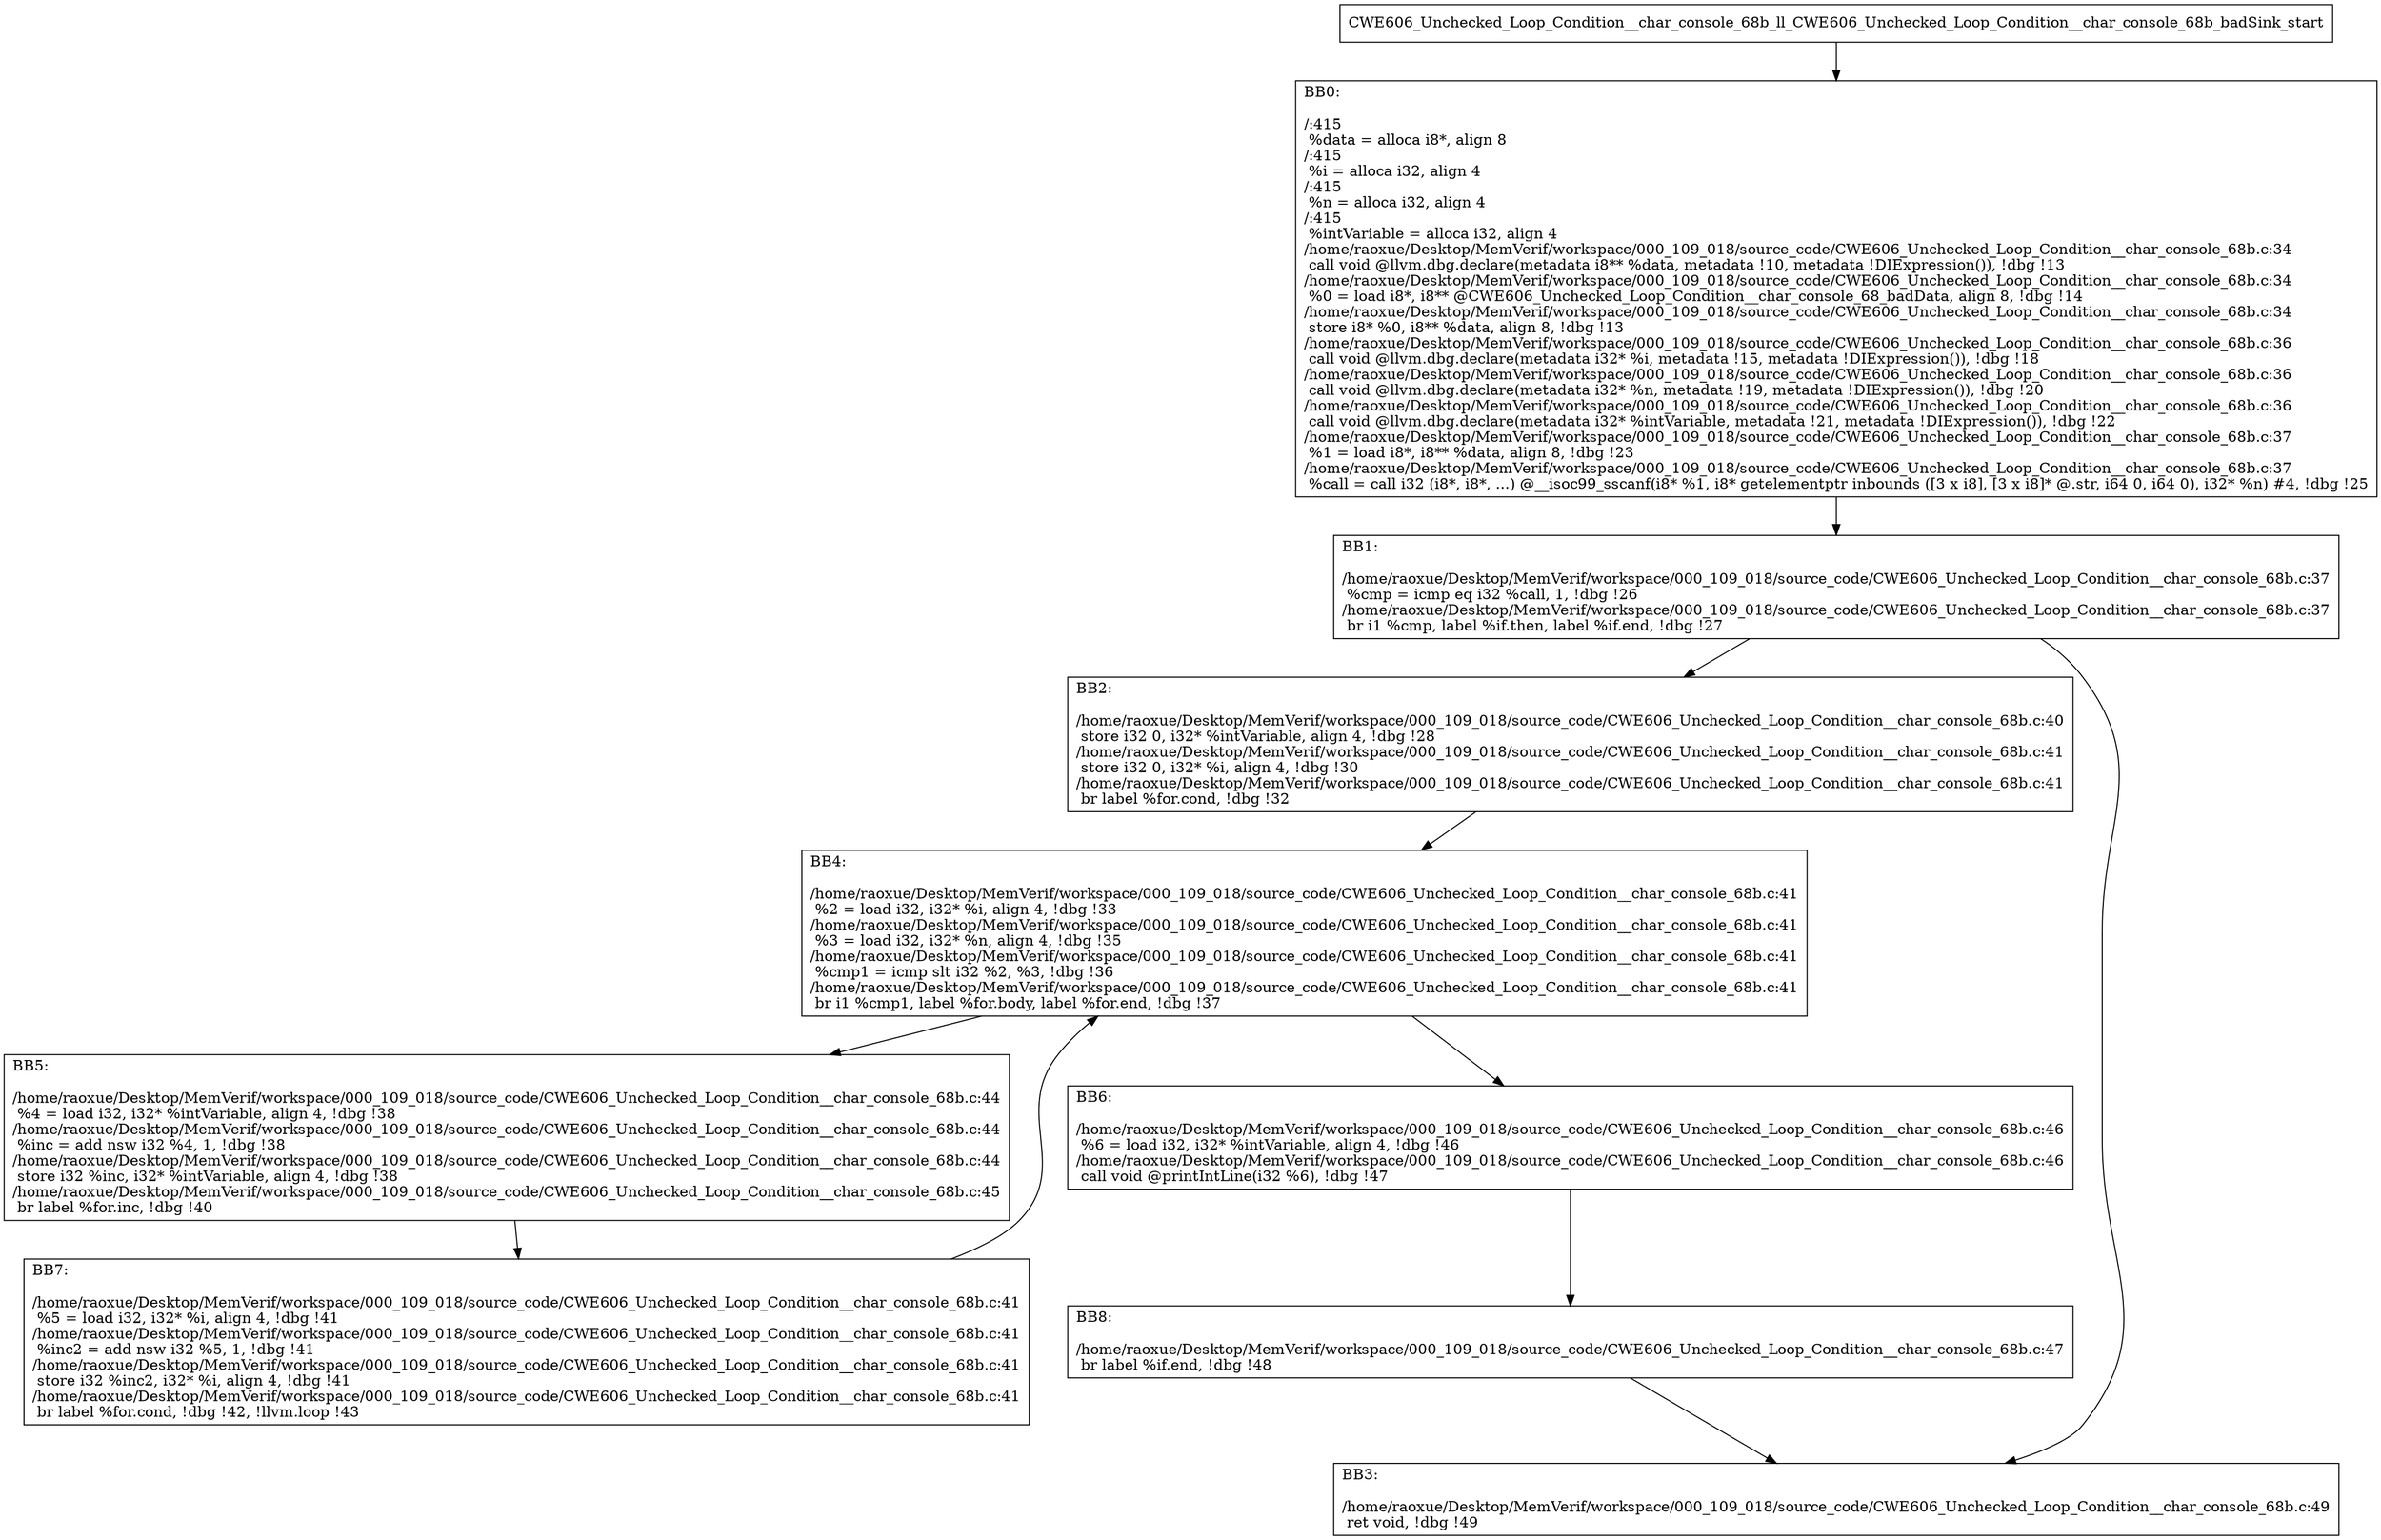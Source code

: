 digraph "CFG for'CWE606_Unchecked_Loop_Condition__char_console_68b_ll_CWE606_Unchecked_Loop_Condition__char_console_68b_badSink' function" {
	BBCWE606_Unchecked_Loop_Condition__char_console_68b_ll_CWE606_Unchecked_Loop_Condition__char_console_68b_badSink_start[shape=record,label="{CWE606_Unchecked_Loop_Condition__char_console_68b_ll_CWE606_Unchecked_Loop_Condition__char_console_68b_badSink_start}"];
	BBCWE606_Unchecked_Loop_Condition__char_console_68b_ll_CWE606_Unchecked_Loop_Condition__char_console_68b_badSink_start-> CWE606_Unchecked_Loop_Condition__char_console_68b_ll_CWE606_Unchecked_Loop_Condition__char_console_68b_badSinkBB0;
	CWE606_Unchecked_Loop_Condition__char_console_68b_ll_CWE606_Unchecked_Loop_Condition__char_console_68b_badSinkBB0 [shape=record, label="{BB0:\l\l/:415\l
  %data = alloca i8*, align 8\l
/:415\l
  %i = alloca i32, align 4\l
/:415\l
  %n = alloca i32, align 4\l
/:415\l
  %intVariable = alloca i32, align 4\l
/home/raoxue/Desktop/MemVerif/workspace/000_109_018/source_code/CWE606_Unchecked_Loop_Condition__char_console_68b.c:34\l
  call void @llvm.dbg.declare(metadata i8** %data, metadata !10, metadata !DIExpression()), !dbg !13\l
/home/raoxue/Desktop/MemVerif/workspace/000_109_018/source_code/CWE606_Unchecked_Loop_Condition__char_console_68b.c:34\l
  %0 = load i8*, i8** @CWE606_Unchecked_Loop_Condition__char_console_68_badData, align 8, !dbg !14\l
/home/raoxue/Desktop/MemVerif/workspace/000_109_018/source_code/CWE606_Unchecked_Loop_Condition__char_console_68b.c:34\l
  store i8* %0, i8** %data, align 8, !dbg !13\l
/home/raoxue/Desktop/MemVerif/workspace/000_109_018/source_code/CWE606_Unchecked_Loop_Condition__char_console_68b.c:36\l
  call void @llvm.dbg.declare(metadata i32* %i, metadata !15, metadata !DIExpression()), !dbg !18\l
/home/raoxue/Desktop/MemVerif/workspace/000_109_018/source_code/CWE606_Unchecked_Loop_Condition__char_console_68b.c:36\l
  call void @llvm.dbg.declare(metadata i32* %n, metadata !19, metadata !DIExpression()), !dbg !20\l
/home/raoxue/Desktop/MemVerif/workspace/000_109_018/source_code/CWE606_Unchecked_Loop_Condition__char_console_68b.c:36\l
  call void @llvm.dbg.declare(metadata i32* %intVariable, metadata !21, metadata !DIExpression()), !dbg !22\l
/home/raoxue/Desktop/MemVerif/workspace/000_109_018/source_code/CWE606_Unchecked_Loop_Condition__char_console_68b.c:37\l
  %1 = load i8*, i8** %data, align 8, !dbg !23\l
/home/raoxue/Desktop/MemVerif/workspace/000_109_018/source_code/CWE606_Unchecked_Loop_Condition__char_console_68b.c:37\l
  %call = call i32 (i8*, i8*, ...) @__isoc99_sscanf(i8* %1, i8* getelementptr inbounds ([3 x i8], [3 x i8]* @.str, i64 0, i64 0), i32* %n) #4, !dbg !25\l
}"];
	CWE606_Unchecked_Loop_Condition__char_console_68b_ll_CWE606_Unchecked_Loop_Condition__char_console_68b_badSinkBB0-> CWE606_Unchecked_Loop_Condition__char_console_68b_ll_CWE606_Unchecked_Loop_Condition__char_console_68b_badSinkBB1;
	CWE606_Unchecked_Loop_Condition__char_console_68b_ll_CWE606_Unchecked_Loop_Condition__char_console_68b_badSinkBB1 [shape=record, label="{BB1:\l\l/home/raoxue/Desktop/MemVerif/workspace/000_109_018/source_code/CWE606_Unchecked_Loop_Condition__char_console_68b.c:37\l
  %cmp = icmp eq i32 %call, 1, !dbg !26\l
/home/raoxue/Desktop/MemVerif/workspace/000_109_018/source_code/CWE606_Unchecked_Loop_Condition__char_console_68b.c:37\l
  br i1 %cmp, label %if.then, label %if.end, !dbg !27\l
}"];
	CWE606_Unchecked_Loop_Condition__char_console_68b_ll_CWE606_Unchecked_Loop_Condition__char_console_68b_badSinkBB1-> CWE606_Unchecked_Loop_Condition__char_console_68b_ll_CWE606_Unchecked_Loop_Condition__char_console_68b_badSinkBB2;
	CWE606_Unchecked_Loop_Condition__char_console_68b_ll_CWE606_Unchecked_Loop_Condition__char_console_68b_badSinkBB1-> CWE606_Unchecked_Loop_Condition__char_console_68b_ll_CWE606_Unchecked_Loop_Condition__char_console_68b_badSinkBB3;
	CWE606_Unchecked_Loop_Condition__char_console_68b_ll_CWE606_Unchecked_Loop_Condition__char_console_68b_badSinkBB2 [shape=record, label="{BB2:\l\l/home/raoxue/Desktop/MemVerif/workspace/000_109_018/source_code/CWE606_Unchecked_Loop_Condition__char_console_68b.c:40\l
  store i32 0, i32* %intVariable, align 4, !dbg !28\l
/home/raoxue/Desktop/MemVerif/workspace/000_109_018/source_code/CWE606_Unchecked_Loop_Condition__char_console_68b.c:41\l
  store i32 0, i32* %i, align 4, !dbg !30\l
/home/raoxue/Desktop/MemVerif/workspace/000_109_018/source_code/CWE606_Unchecked_Loop_Condition__char_console_68b.c:41\l
  br label %for.cond, !dbg !32\l
}"];
	CWE606_Unchecked_Loop_Condition__char_console_68b_ll_CWE606_Unchecked_Loop_Condition__char_console_68b_badSinkBB2-> CWE606_Unchecked_Loop_Condition__char_console_68b_ll_CWE606_Unchecked_Loop_Condition__char_console_68b_badSinkBB4;
	CWE606_Unchecked_Loop_Condition__char_console_68b_ll_CWE606_Unchecked_Loop_Condition__char_console_68b_badSinkBB4 [shape=record, label="{BB4:\l\l/home/raoxue/Desktop/MemVerif/workspace/000_109_018/source_code/CWE606_Unchecked_Loop_Condition__char_console_68b.c:41\l
  %2 = load i32, i32* %i, align 4, !dbg !33\l
/home/raoxue/Desktop/MemVerif/workspace/000_109_018/source_code/CWE606_Unchecked_Loop_Condition__char_console_68b.c:41\l
  %3 = load i32, i32* %n, align 4, !dbg !35\l
/home/raoxue/Desktop/MemVerif/workspace/000_109_018/source_code/CWE606_Unchecked_Loop_Condition__char_console_68b.c:41\l
  %cmp1 = icmp slt i32 %2, %3, !dbg !36\l
/home/raoxue/Desktop/MemVerif/workspace/000_109_018/source_code/CWE606_Unchecked_Loop_Condition__char_console_68b.c:41\l
  br i1 %cmp1, label %for.body, label %for.end, !dbg !37\l
}"];
	CWE606_Unchecked_Loop_Condition__char_console_68b_ll_CWE606_Unchecked_Loop_Condition__char_console_68b_badSinkBB4-> CWE606_Unchecked_Loop_Condition__char_console_68b_ll_CWE606_Unchecked_Loop_Condition__char_console_68b_badSinkBB5;
	CWE606_Unchecked_Loop_Condition__char_console_68b_ll_CWE606_Unchecked_Loop_Condition__char_console_68b_badSinkBB4-> CWE606_Unchecked_Loop_Condition__char_console_68b_ll_CWE606_Unchecked_Loop_Condition__char_console_68b_badSinkBB6;
	CWE606_Unchecked_Loop_Condition__char_console_68b_ll_CWE606_Unchecked_Loop_Condition__char_console_68b_badSinkBB5 [shape=record, label="{BB5:\l\l/home/raoxue/Desktop/MemVerif/workspace/000_109_018/source_code/CWE606_Unchecked_Loop_Condition__char_console_68b.c:44\l
  %4 = load i32, i32* %intVariable, align 4, !dbg !38\l
/home/raoxue/Desktop/MemVerif/workspace/000_109_018/source_code/CWE606_Unchecked_Loop_Condition__char_console_68b.c:44\l
  %inc = add nsw i32 %4, 1, !dbg !38\l
/home/raoxue/Desktop/MemVerif/workspace/000_109_018/source_code/CWE606_Unchecked_Loop_Condition__char_console_68b.c:44\l
  store i32 %inc, i32* %intVariable, align 4, !dbg !38\l
/home/raoxue/Desktop/MemVerif/workspace/000_109_018/source_code/CWE606_Unchecked_Loop_Condition__char_console_68b.c:45\l
  br label %for.inc, !dbg !40\l
}"];
	CWE606_Unchecked_Loop_Condition__char_console_68b_ll_CWE606_Unchecked_Loop_Condition__char_console_68b_badSinkBB5-> CWE606_Unchecked_Loop_Condition__char_console_68b_ll_CWE606_Unchecked_Loop_Condition__char_console_68b_badSinkBB7;
	CWE606_Unchecked_Loop_Condition__char_console_68b_ll_CWE606_Unchecked_Loop_Condition__char_console_68b_badSinkBB7 [shape=record, label="{BB7:\l\l/home/raoxue/Desktop/MemVerif/workspace/000_109_018/source_code/CWE606_Unchecked_Loop_Condition__char_console_68b.c:41\l
  %5 = load i32, i32* %i, align 4, !dbg !41\l
/home/raoxue/Desktop/MemVerif/workspace/000_109_018/source_code/CWE606_Unchecked_Loop_Condition__char_console_68b.c:41\l
  %inc2 = add nsw i32 %5, 1, !dbg !41\l
/home/raoxue/Desktop/MemVerif/workspace/000_109_018/source_code/CWE606_Unchecked_Loop_Condition__char_console_68b.c:41\l
  store i32 %inc2, i32* %i, align 4, !dbg !41\l
/home/raoxue/Desktop/MemVerif/workspace/000_109_018/source_code/CWE606_Unchecked_Loop_Condition__char_console_68b.c:41\l
  br label %for.cond, !dbg !42, !llvm.loop !43\l
}"];
	CWE606_Unchecked_Loop_Condition__char_console_68b_ll_CWE606_Unchecked_Loop_Condition__char_console_68b_badSinkBB7-> CWE606_Unchecked_Loop_Condition__char_console_68b_ll_CWE606_Unchecked_Loop_Condition__char_console_68b_badSinkBB4;
	CWE606_Unchecked_Loop_Condition__char_console_68b_ll_CWE606_Unchecked_Loop_Condition__char_console_68b_badSinkBB6 [shape=record, label="{BB6:\l\l/home/raoxue/Desktop/MemVerif/workspace/000_109_018/source_code/CWE606_Unchecked_Loop_Condition__char_console_68b.c:46\l
  %6 = load i32, i32* %intVariable, align 4, !dbg !46\l
/home/raoxue/Desktop/MemVerif/workspace/000_109_018/source_code/CWE606_Unchecked_Loop_Condition__char_console_68b.c:46\l
  call void @printIntLine(i32 %6), !dbg !47\l
}"];
	CWE606_Unchecked_Loop_Condition__char_console_68b_ll_CWE606_Unchecked_Loop_Condition__char_console_68b_badSinkBB6-> CWE606_Unchecked_Loop_Condition__char_console_68b_ll_CWE606_Unchecked_Loop_Condition__char_console_68b_badSinkBB8;
	CWE606_Unchecked_Loop_Condition__char_console_68b_ll_CWE606_Unchecked_Loop_Condition__char_console_68b_badSinkBB8 [shape=record, label="{BB8:\l\l/home/raoxue/Desktop/MemVerif/workspace/000_109_018/source_code/CWE606_Unchecked_Loop_Condition__char_console_68b.c:47\l
  br label %if.end, !dbg !48\l
}"];
	CWE606_Unchecked_Loop_Condition__char_console_68b_ll_CWE606_Unchecked_Loop_Condition__char_console_68b_badSinkBB8-> CWE606_Unchecked_Loop_Condition__char_console_68b_ll_CWE606_Unchecked_Loop_Condition__char_console_68b_badSinkBB3;
	CWE606_Unchecked_Loop_Condition__char_console_68b_ll_CWE606_Unchecked_Loop_Condition__char_console_68b_badSinkBB3 [shape=record, label="{BB3:\l\l/home/raoxue/Desktop/MemVerif/workspace/000_109_018/source_code/CWE606_Unchecked_Loop_Condition__char_console_68b.c:49\l
  ret void, !dbg !49\l
}"];
}
